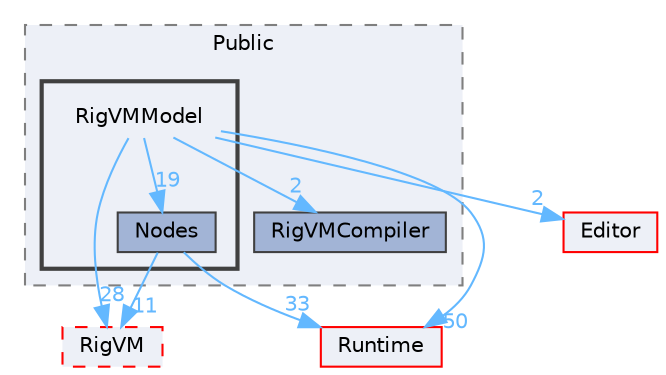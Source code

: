 digraph "RigVMModel"
{
 // INTERACTIVE_SVG=YES
 // LATEX_PDF_SIZE
  bgcolor="transparent";
  edge [fontname=Helvetica,fontsize=10,labelfontname=Helvetica,labelfontsize=10];
  node [fontname=Helvetica,fontsize=10,shape=box,height=0.2,width=0.4];
  compound=true
  subgraph clusterdir_e2b502a76f290d5c08e5206c6bee57d2 {
    graph [ bgcolor="#edf0f7", pencolor="grey50", label="Public", fontname=Helvetica,fontsize=10 style="filled,dashed", URL="dir_e2b502a76f290d5c08e5206c6bee57d2.html",tooltip=""]
  dir_6f74c07f1fd45b9108b8511f5f79244b [label="RigVMCompiler", fillcolor="#a2b4d6", color="grey25", style="filled", URL="dir_6f74c07f1fd45b9108b8511f5f79244b.html",tooltip=""];
  subgraph clusterdir_1be46fe3c41909c60ac7dd2384bab9ef {
    graph [ bgcolor="#edf0f7", pencolor="grey25", label="", fontname=Helvetica,fontsize=10 style="filled,bold", URL="dir_1be46fe3c41909c60ac7dd2384bab9ef.html",tooltip=""]
    dir_1be46fe3c41909c60ac7dd2384bab9ef [shape=plaintext, label="RigVMModel"];
  dir_92d7c1c8f318b9b98d596ae2a92a49cb [label="Nodes", fillcolor="#a2b4d6", color="grey25", style="filled", URL="dir_92d7c1c8f318b9b98d596ae2a92a49cb.html",tooltip=""];
  }
  }
  dir_1d30927143707d9ae686d424f56c5751 [label="RigVM", fillcolor="#edf0f7", color="red", style="filled,dashed", URL="dir_1d30927143707d9ae686d424f56c5751.html",tooltip=""];
  dir_7536b172fbd480bfd146a1b1acd6856b [label="Runtime", fillcolor="#edf0f7", color="red", style="filled", URL="dir_7536b172fbd480bfd146a1b1acd6856b.html",tooltip=""];
  dir_b26507eead720464ba2ac6bbc6dcec5f [label="Editor", fillcolor="#edf0f7", color="red", style="filled", URL="dir_b26507eead720464ba2ac6bbc6dcec5f.html",tooltip=""];
  dir_1be46fe3c41909c60ac7dd2384bab9ef->dir_1d30927143707d9ae686d424f56c5751 [headlabel="28", labeldistance=1.5 headhref="dir_000978_000972.html" href="dir_000978_000972.html" color="steelblue1" fontcolor="steelblue1"];
  dir_1be46fe3c41909c60ac7dd2384bab9ef->dir_6f74c07f1fd45b9108b8511f5f79244b [headlabel="2", labeldistance=1.5 headhref="dir_000978_000973.html" href="dir_000978_000973.html" color="steelblue1" fontcolor="steelblue1"];
  dir_1be46fe3c41909c60ac7dd2384bab9ef->dir_7536b172fbd480bfd146a1b1acd6856b [headlabel="50", labeldistance=1.5 headhref="dir_000978_000984.html" href="dir_000978_000984.html" color="steelblue1" fontcolor="steelblue1"];
  dir_1be46fe3c41909c60ac7dd2384bab9ef->dir_92d7c1c8f318b9b98d596ae2a92a49cb [headlabel="19", labeldistance=1.5 headhref="dir_000978_000693.html" href="dir_000978_000693.html" color="steelblue1" fontcolor="steelblue1"];
  dir_1be46fe3c41909c60ac7dd2384bab9ef->dir_b26507eead720464ba2ac6bbc6dcec5f [headlabel="2", labeldistance=1.5 headhref="dir_000978_000357.html" href="dir_000978_000357.html" color="steelblue1" fontcolor="steelblue1"];
  dir_92d7c1c8f318b9b98d596ae2a92a49cb->dir_1d30927143707d9ae686d424f56c5751 [headlabel="11", labeldistance=1.5 headhref="dir_000693_000972.html" href="dir_000693_000972.html" color="steelblue1" fontcolor="steelblue1"];
  dir_92d7c1c8f318b9b98d596ae2a92a49cb->dir_7536b172fbd480bfd146a1b1acd6856b [headlabel="33", labeldistance=1.5 headhref="dir_000693_000984.html" href="dir_000693_000984.html" color="steelblue1" fontcolor="steelblue1"];
}
